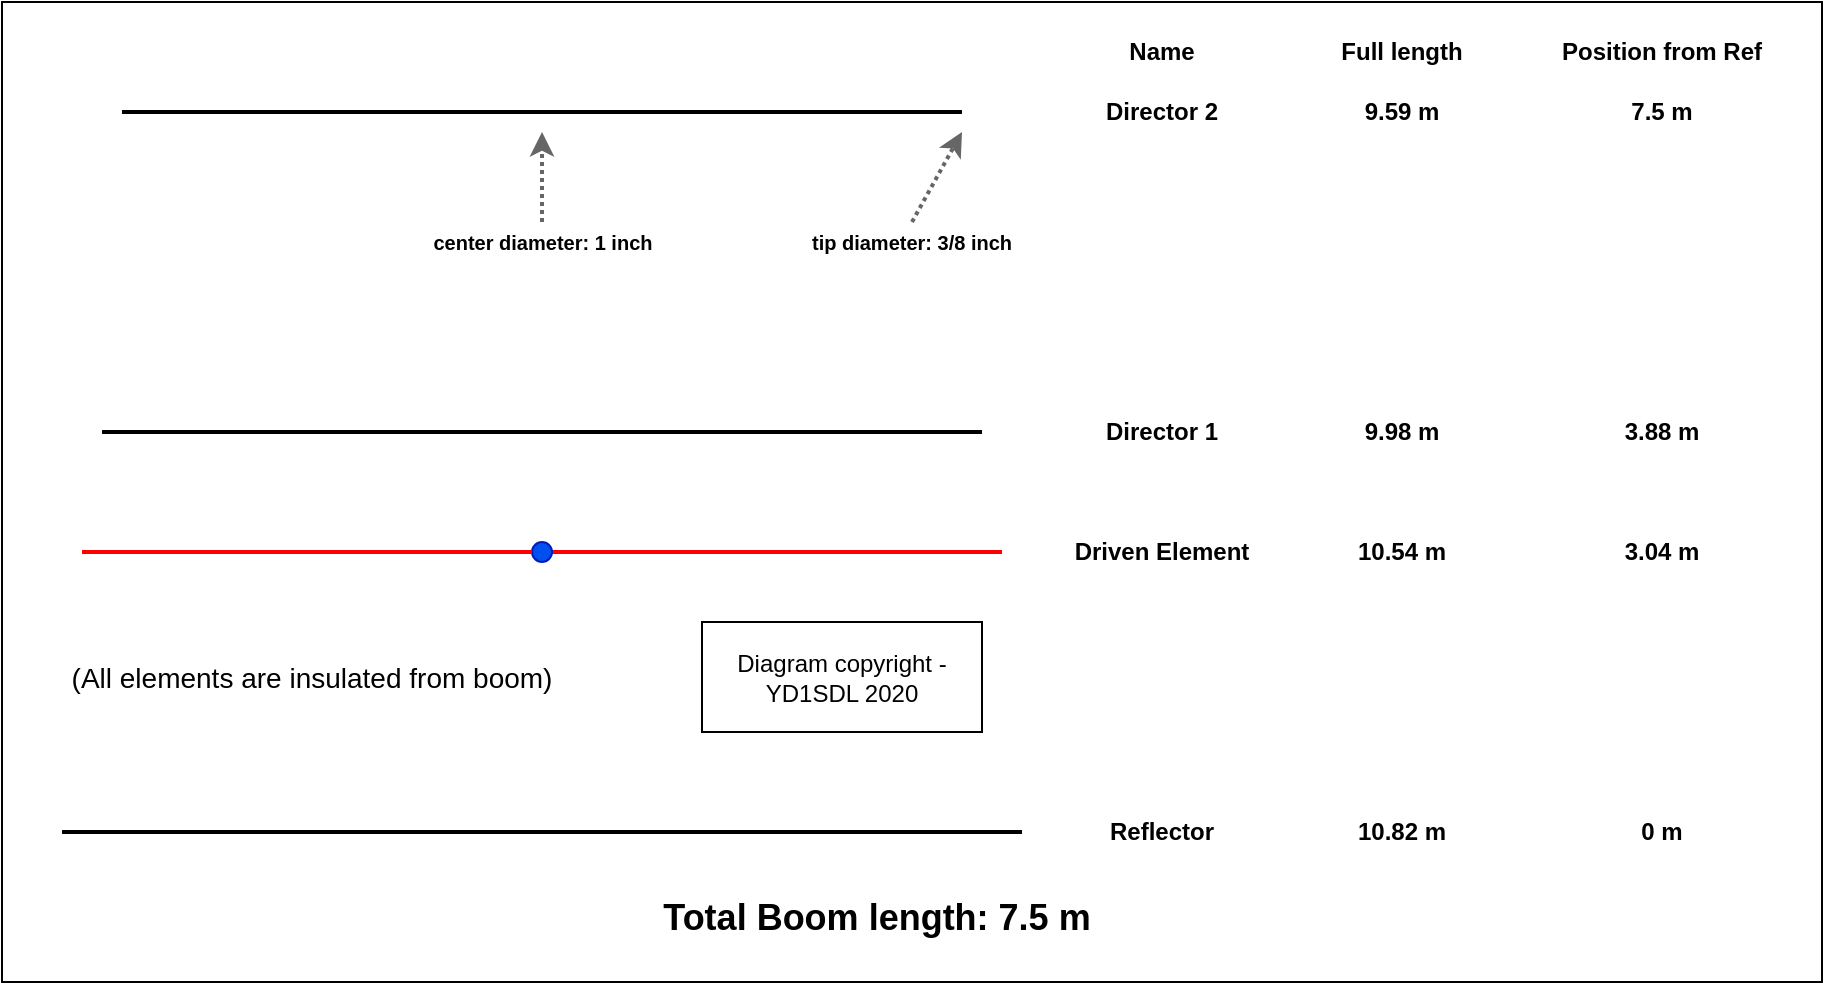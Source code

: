 <mxfile version="12.9.13" type="device"><diagram id="V7OKQDbGh8KBBJzu-6BM" name="Page-1"><mxGraphModel dx="1049" dy="600" grid="1" gridSize="5" guides="1" tooltips="1" connect="1" arrows="1" fold="1" page="1" pageScale="1" pageWidth="3300" pageHeight="4681" math="0" shadow="0"><root><mxCell id="0"/><mxCell id="1" parent="0"/><mxCell id="OqEhdmC8fCObxBP10Qj_-34" value="" style="rounded=0;whiteSpace=wrap;html=1;strokeColor=#000000;fillColor=none;" vertex="1" parent="1"><mxGeometry x="210" y="105" width="910" height="490" as="geometry"/></mxCell><mxCell id="OqEhdmC8fCObxBP10Qj_-1" value="" style="endArrow=none;html=1;strokeWidth=2;" edge="1" parent="1"><mxGeometry width="50" height="50" relative="1" as="geometry"><mxPoint x="240" y="520" as="sourcePoint"/><mxPoint x="480" y="520" as="targetPoint"/></mxGeometry></mxCell><mxCell id="OqEhdmC8fCObxBP10Qj_-2" value="" style="endArrow=none;html=1;strokeWidth=2;" edge="1" parent="1"><mxGeometry width="50" height="50" relative="1" as="geometry"><mxPoint x="480" y="520" as="sourcePoint"/><mxPoint x="720" y="520" as="targetPoint"/></mxGeometry></mxCell><mxCell id="OqEhdmC8fCObxBP10Qj_-3" value="" style="endArrow=none;html=1;strokeWidth=2;fillColor=#f8cecc;strokeColor=#FF0000;" edge="1" parent="1" source="OqEhdmC8fCObxBP10Qj_-9"><mxGeometry width="50" height="50" relative="1" as="geometry"><mxPoint x="250" y="380" as="sourcePoint"/><mxPoint x="480" y="380" as="targetPoint"/></mxGeometry></mxCell><mxCell id="OqEhdmC8fCObxBP10Qj_-4" value="" style="endArrow=none;html=1;strokeWidth=2;fillColor=#f8cecc;strokeColor=#FF0000;" edge="1" parent="1"><mxGeometry width="50" height="50" relative="1" as="geometry"><mxPoint x="480" y="380" as="sourcePoint"/><mxPoint x="710" y="380" as="targetPoint"/></mxGeometry></mxCell><mxCell id="OqEhdmC8fCObxBP10Qj_-5" value="" style="endArrow=none;html=1;strokeWidth=2;" edge="1" parent="1"><mxGeometry width="50" height="50" relative="1" as="geometry"><mxPoint x="260" y="320" as="sourcePoint"/><mxPoint x="480" y="320" as="targetPoint"/></mxGeometry></mxCell><mxCell id="OqEhdmC8fCObxBP10Qj_-6" value="" style="endArrow=none;html=1;strokeWidth=2;" edge="1" parent="1"><mxGeometry width="50" height="50" relative="1" as="geometry"><mxPoint x="480" y="320" as="sourcePoint"/><mxPoint x="700" y="320" as="targetPoint"/></mxGeometry></mxCell><mxCell id="OqEhdmC8fCObxBP10Qj_-7" value="" style="endArrow=none;html=1;strokeWidth=2;" edge="1" parent="1"><mxGeometry width="50" height="50" relative="1" as="geometry"><mxPoint x="270" y="160" as="sourcePoint"/><mxPoint x="480" y="160" as="targetPoint"/></mxGeometry></mxCell><mxCell id="OqEhdmC8fCObxBP10Qj_-8" value="" style="endArrow=none;html=1;strokeWidth=2;" edge="1" parent="1"><mxGeometry width="50" height="50" relative="1" as="geometry"><mxPoint x="480" y="160" as="sourcePoint"/><mxPoint x="690" y="160" as="targetPoint"/></mxGeometry></mxCell><mxCell id="OqEhdmC8fCObxBP10Qj_-9" value="" style="ellipse;whiteSpace=wrap;html=1;aspect=fixed;fillColor=#0050ef;strokeColor=#001DBC;fontColor=#ffffff;" vertex="1" parent="1"><mxGeometry x="475" y="375" width="10" height="10" as="geometry"/></mxCell><mxCell id="OqEhdmC8fCObxBP10Qj_-10" value="" style="endArrow=none;html=1;strokeWidth=2;fillColor=#f8cecc;strokeColor=#FF0000;" edge="1" parent="1" target="OqEhdmC8fCObxBP10Qj_-9"><mxGeometry width="50" height="50" relative="1" as="geometry"><mxPoint x="250" y="380" as="sourcePoint"/><mxPoint x="480" y="380" as="targetPoint"/></mxGeometry></mxCell><mxCell id="OqEhdmC8fCObxBP10Qj_-12" value="&lt;b&gt;Name&lt;/b&gt;" style="text;html=1;strokeColor=none;fillColor=none;align=center;verticalAlign=middle;whiteSpace=wrap;rounded=0;" vertex="1" parent="1"><mxGeometry x="740" y="120" width="100" height="20" as="geometry"/></mxCell><mxCell id="OqEhdmC8fCObxBP10Qj_-13" value="&lt;b&gt;Full length&lt;/b&gt;" style="text;html=1;strokeColor=none;fillColor=none;align=center;verticalAlign=middle;whiteSpace=wrap;rounded=0;" vertex="1" parent="1"><mxGeometry x="860" y="120" width="100" height="20" as="geometry"/></mxCell><mxCell id="OqEhdmC8fCObxBP10Qj_-14" value="&lt;b&gt;Position from Ref&lt;/b&gt;" style="text;html=1;strokeColor=none;fillColor=none;align=center;verticalAlign=middle;whiteSpace=wrap;rounded=0;" vertex="1" parent="1"><mxGeometry x="985" y="120" width="110" height="20" as="geometry"/></mxCell><mxCell id="OqEhdmC8fCObxBP10Qj_-15" value="&lt;b&gt;Director 2&lt;/b&gt;" style="text;html=1;strokeColor=none;fillColor=none;align=center;verticalAlign=middle;whiteSpace=wrap;rounded=0;" vertex="1" parent="1"><mxGeometry x="740" y="150" width="100" height="20" as="geometry"/></mxCell><mxCell id="OqEhdmC8fCObxBP10Qj_-16" value="&lt;b&gt;Director 1&lt;/b&gt;" style="text;html=1;strokeColor=none;fillColor=none;align=center;verticalAlign=middle;whiteSpace=wrap;rounded=0;" vertex="1" parent="1"><mxGeometry x="740" y="310" width="100" height="20" as="geometry"/></mxCell><mxCell id="OqEhdmC8fCObxBP10Qj_-17" value="&lt;b&gt;Driven Element&lt;/b&gt;" style="text;html=1;strokeColor=none;fillColor=none;align=center;verticalAlign=middle;whiteSpace=wrap;rounded=0;" vertex="1" parent="1"><mxGeometry x="740" y="370" width="100" height="20" as="geometry"/></mxCell><mxCell id="OqEhdmC8fCObxBP10Qj_-18" value="&lt;b&gt;Reflector&lt;/b&gt;" style="text;html=1;strokeColor=none;fillColor=none;align=center;verticalAlign=middle;whiteSpace=wrap;rounded=0;" vertex="1" parent="1"><mxGeometry x="740" y="510" width="100" height="20" as="geometry"/></mxCell><mxCell id="OqEhdmC8fCObxBP10Qj_-19" value="&lt;b&gt;10.82 m&lt;/b&gt;" style="text;html=1;strokeColor=none;fillColor=none;align=center;verticalAlign=middle;whiteSpace=wrap;rounded=0;" vertex="1" parent="1"><mxGeometry x="860" y="510" width="100" height="20" as="geometry"/></mxCell><mxCell id="OqEhdmC8fCObxBP10Qj_-20" value="&lt;b&gt;10.54 m&lt;/b&gt;" style="text;html=1;strokeColor=none;fillColor=none;align=center;verticalAlign=middle;whiteSpace=wrap;rounded=0;" vertex="1" parent="1"><mxGeometry x="860" y="370" width="100" height="20" as="geometry"/></mxCell><mxCell id="OqEhdmC8fCObxBP10Qj_-21" value="&lt;b&gt;9.98 m&lt;/b&gt;" style="text;html=1;strokeColor=none;fillColor=none;align=center;verticalAlign=middle;whiteSpace=wrap;rounded=0;" vertex="1" parent="1"><mxGeometry x="860" y="310" width="100" height="20" as="geometry"/></mxCell><mxCell id="OqEhdmC8fCObxBP10Qj_-22" value="&lt;b&gt;9.59 m&lt;/b&gt;" style="text;html=1;strokeColor=none;fillColor=none;align=center;verticalAlign=middle;whiteSpace=wrap;rounded=0;" vertex="1" parent="1"><mxGeometry x="860" y="150" width="100" height="20" as="geometry"/></mxCell><mxCell id="OqEhdmC8fCObxBP10Qj_-23" value="&lt;b&gt;7.5 m&lt;/b&gt;" style="text;html=1;strokeColor=none;fillColor=none;align=center;verticalAlign=middle;whiteSpace=wrap;rounded=0;" vertex="1" parent="1"><mxGeometry x="990" y="150" width="100" height="20" as="geometry"/></mxCell><mxCell id="OqEhdmC8fCObxBP10Qj_-24" value="&lt;b&gt;3.88 m&lt;/b&gt;" style="text;html=1;strokeColor=none;fillColor=none;align=center;verticalAlign=middle;whiteSpace=wrap;rounded=0;" vertex="1" parent="1"><mxGeometry x="990" y="310" width="100" height="20" as="geometry"/></mxCell><mxCell id="OqEhdmC8fCObxBP10Qj_-25" value="&lt;b&gt;3.04 m&lt;/b&gt;" style="text;html=1;strokeColor=none;fillColor=none;align=center;verticalAlign=middle;whiteSpace=wrap;rounded=0;" vertex="1" parent="1"><mxGeometry x="990" y="370" width="100" height="20" as="geometry"/></mxCell><mxCell id="OqEhdmC8fCObxBP10Qj_-26" value="&lt;b&gt;0 m&lt;/b&gt;" style="text;html=1;strokeColor=none;fillColor=none;align=center;verticalAlign=middle;whiteSpace=wrap;rounded=0;" vertex="1" parent="1"><mxGeometry x="990" y="510" width="100" height="20" as="geometry"/></mxCell><mxCell id="OqEhdmC8fCObxBP10Qj_-27" value="&lt;b&gt;&lt;font style=&quot;font-size: 10px&quot;&gt;tip diameter: 3/8 inch&lt;/font&gt;&lt;/b&gt;" style="text;html=1;strokeColor=none;fillColor=none;align=center;verticalAlign=middle;whiteSpace=wrap;rounded=0;" vertex="1" parent="1"><mxGeometry x="610" y="215" width="110" height="20" as="geometry"/></mxCell><mxCell id="OqEhdmC8fCObxBP10Qj_-29" value="" style="endArrow=classic;dashed=1;html=1;strokeColor=#666666;strokeWidth=2;exitX=0.5;exitY=0;exitDx=0;exitDy=0;dashPattern=1 1;endFill=1;" edge="1" parent="1" source="OqEhdmC8fCObxBP10Qj_-27"><mxGeometry width="50" height="50" relative="1" as="geometry"><mxPoint x="665" y="185" as="sourcePoint"/><mxPoint x="690" y="170" as="targetPoint"/></mxGeometry></mxCell><mxCell id="OqEhdmC8fCObxBP10Qj_-30" value="&lt;b&gt;&lt;font style=&quot;font-size: 10px&quot;&gt;center diameter: 1 inch&lt;/font&gt;&lt;/b&gt;" style="text;html=1;strokeColor=none;fillColor=none;align=center;verticalAlign=middle;whiteSpace=wrap;rounded=0;" vertex="1" parent="1"><mxGeometry x="422.5" y="215" width="115" height="20" as="geometry"/></mxCell><mxCell id="OqEhdmC8fCObxBP10Qj_-31" value="" style="endArrow=classic;dashed=1;html=1;strokeColor=#666666;strokeWidth=2;exitX=0.5;exitY=0;exitDx=0;exitDy=0;dashPattern=1 1;endFill=1;" edge="1" parent="1" source="OqEhdmC8fCObxBP10Qj_-30"><mxGeometry width="50" height="50" relative="1" as="geometry"><mxPoint x="480" y="215" as="sourcePoint"/><mxPoint x="480" y="170" as="targetPoint"/></mxGeometry></mxCell><mxCell id="OqEhdmC8fCObxBP10Qj_-32" value="&lt;b&gt;&lt;font style=&quot;font-size: 18px&quot;&gt;Total Boom length: 7.5 m&lt;/font&gt;&lt;/b&gt;" style="text;html=1;strokeColor=none;fillColor=none;align=center;verticalAlign=middle;whiteSpace=wrap;rounded=0;" vertex="1" parent="1"><mxGeometry x="450" y="550" width="395" height="25" as="geometry"/></mxCell><mxCell id="OqEhdmC8fCObxBP10Qj_-33" value="Diagram copyright - YD1SDL 2020" style="text;html=1;strokeColor=#000000;fillColor=none;align=center;verticalAlign=middle;whiteSpace=wrap;rounded=0;" vertex="1" parent="1"><mxGeometry x="560" y="415" width="140" height="55" as="geometry"/></mxCell><mxCell id="OqEhdmC8fCObxBP10Qj_-35" value="&lt;font style=&quot;font-size: 14px&quot;&gt;(All elements are insulated from boom)&lt;/font&gt;" style="text;html=1;strokeColor=none;fillColor=none;align=center;verticalAlign=middle;whiteSpace=wrap;rounded=0;" vertex="1" parent="1"><mxGeometry x="230" y="430" width="270" height="25" as="geometry"/></mxCell></root></mxGraphModel></diagram></mxfile>